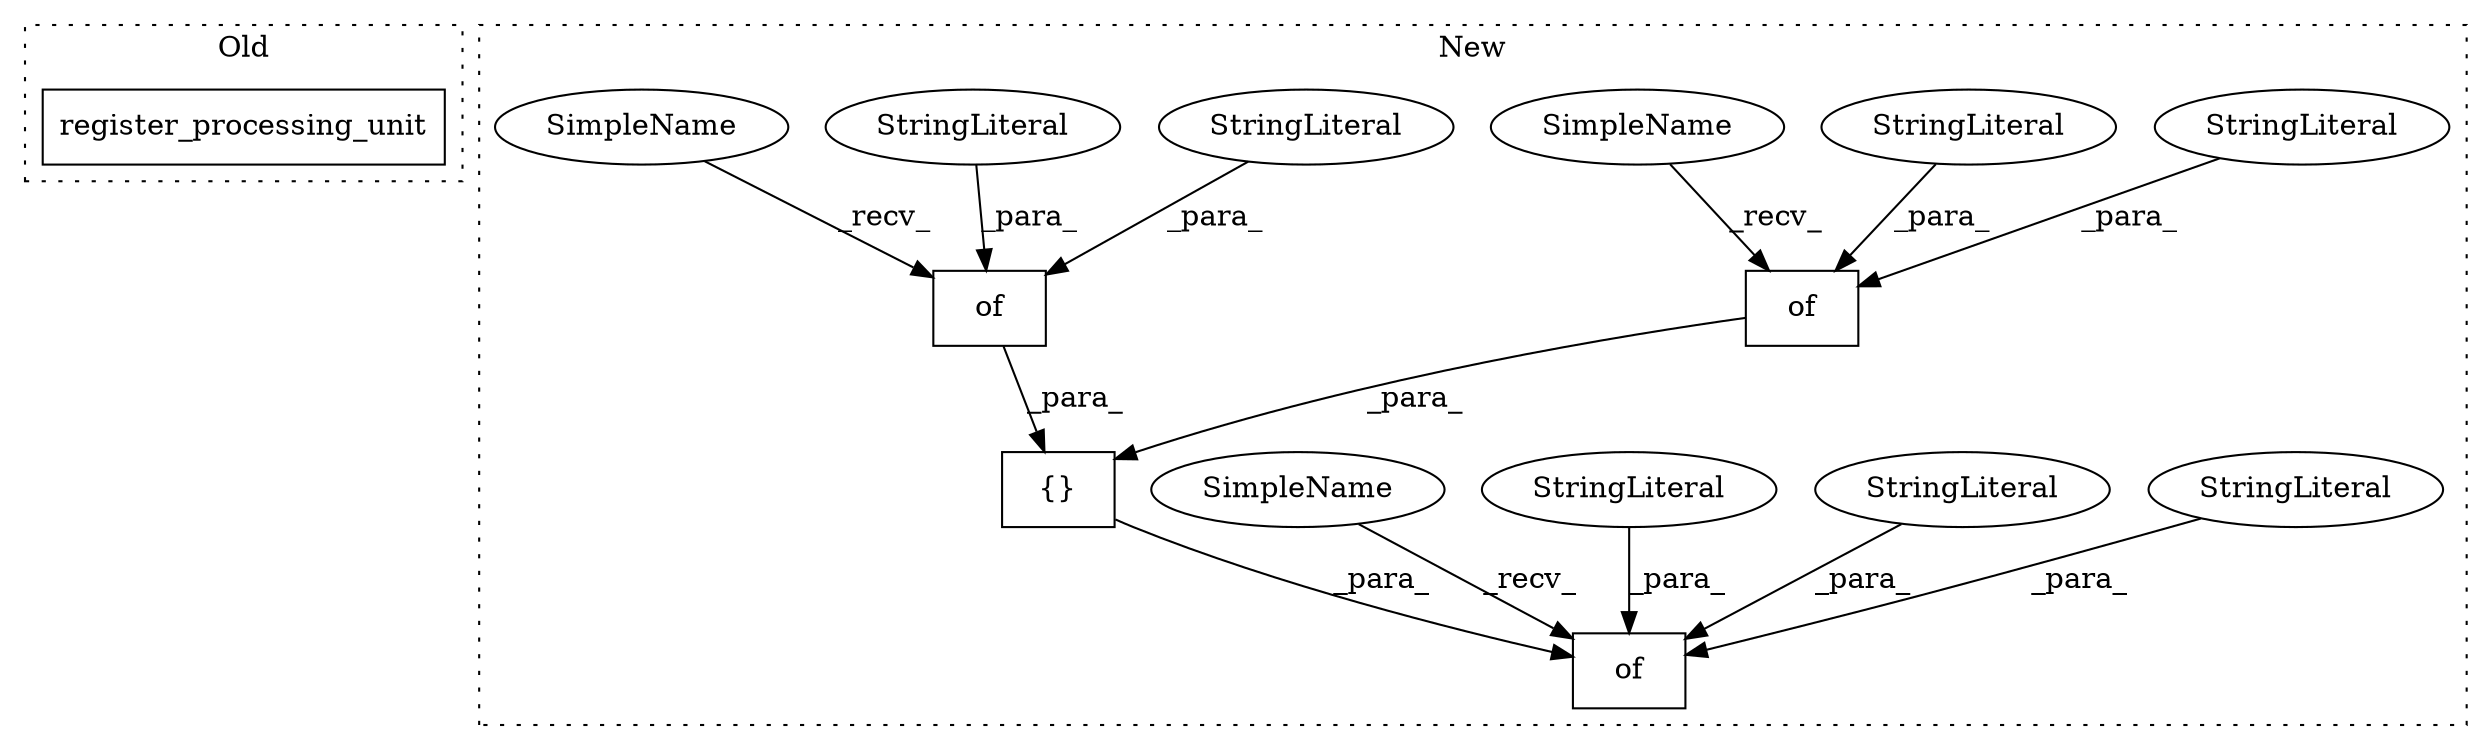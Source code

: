 digraph G {
subgraph cluster0 {
1 [label="register_processing_unit" a="32" s="19811,19853" l="25,1" shape="box"];
label = "Old";
style="dotted";
}
subgraph cluster1 {
2 [label="of" a="32" s="16962,16995" l="3,1" shape="box"];
3 [label="of" a="32" s="17001,17034" l="3,1" shape="box"];
4 [label="StringLiteral" a="45" s="16977" l="18" shape="ellipse"];
5 [label="of" a="32" s="16880,17036" l="3,1" shape="box"];
6 [label="StringLiteral" a="45" s="16895" l="12" shape="ellipse"];
7 [label="StringLiteral" a="45" s="17016" l="18" shape="ellipse"];
8 [label="StringLiteral" a="45" s="17004" l="11" shape="ellipse"];
9 [label="StringLiteral" a="45" s="16965" l="11" shape="ellipse"];
10 [label="StringLiteral" a="45" s="16908" l="24" shape="ellipse"];
11 [label="StringLiteral" a="45" s="16883" l="11" shape="ellipse"];
12 [label="{}" a="4" s="16957,17035" l="1,1" shape="box"];
13 [label="SimpleName" a="42" s="16876" l="3" shape="ellipse"];
14 [label="SimpleName" a="42" s="16958" l="3" shape="ellipse"];
15 [label="SimpleName" a="42" s="16997" l="3" shape="ellipse"];
label = "New";
style="dotted";
}
2 -> 12 [label="_para_"];
3 -> 12 [label="_para_"];
4 -> 2 [label="_para_"];
6 -> 5 [label="_para_"];
7 -> 3 [label="_para_"];
8 -> 3 [label="_para_"];
9 -> 2 [label="_para_"];
10 -> 5 [label="_para_"];
11 -> 5 [label="_para_"];
12 -> 5 [label="_para_"];
13 -> 5 [label="_recv_"];
14 -> 2 [label="_recv_"];
15 -> 3 [label="_recv_"];
}